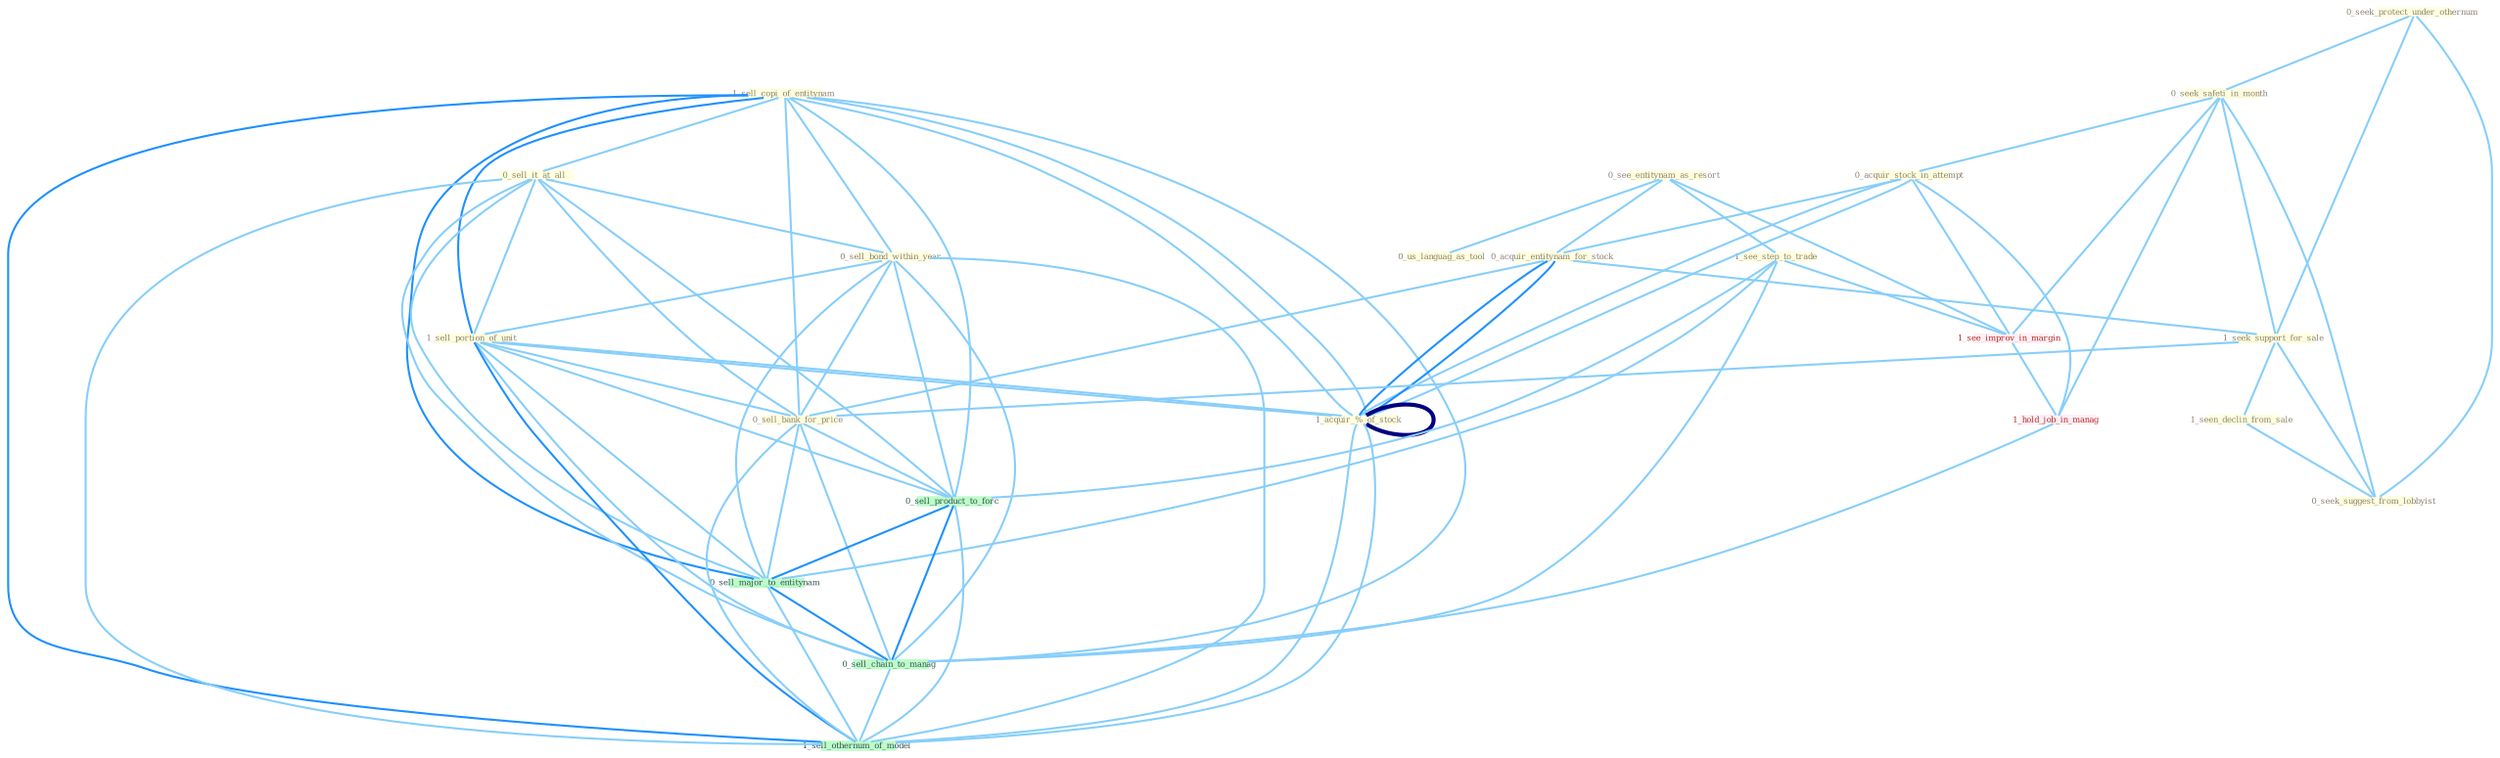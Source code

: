 Graph G{ 
    node
    [shape=polygon,style=filled,width=.5,height=.06,color="#BDFCC9",fixedsize=true,fontsize=4,
    fontcolor="#2f4f4f"];
    {node
    [color="#ffffe0", fontcolor="#8b7d6b"] "0_seek_protect_under_othernum " "0_see_entitynam_as_resort " "1_sell_copi_of_entitynam " "0_seek_safeti_in_month " "0_sell_it_at_all " "0_us_languag_as_tool " "0_acquir_stock_in_attempt " "0_sell_bond_within_year " "0_acquir_entitynam_for_stock " "1_seek_support_for_sale " "1_sell_portion_of_unit " "1_seen_declin_from_sale " "0_sell_bank_for_price " "1_acquir_%_of_stock " "0_seek_suggest_from_lobbyist " "1_see_step_to_trade "}
{node [color="#fff0f5", fontcolor="#b22222"] "1_see_improv_in_margin " "1_hold_job_in_manag "}
edge [color="#B0E2FF"];

	"0_seek_protect_under_othernum " -- "0_seek_safeti_in_month " [w="1", color="#87cefa" ];
	"0_seek_protect_under_othernum " -- "1_seek_support_for_sale " [w="1", color="#87cefa" ];
	"0_seek_protect_under_othernum " -- "0_seek_suggest_from_lobbyist " [w="1", color="#87cefa" ];
	"0_see_entitynam_as_resort " -- "0_us_languag_as_tool " [w="1", color="#87cefa" ];
	"0_see_entitynam_as_resort " -- "0_acquir_entitynam_for_stock " [w="1", color="#87cefa" ];
	"0_see_entitynam_as_resort " -- "1_see_step_to_trade " [w="1", color="#87cefa" ];
	"0_see_entitynam_as_resort " -- "1_see_improv_in_margin " [w="1", color="#87cefa" ];
	"1_sell_copi_of_entitynam " -- "0_sell_it_at_all " [w="1", color="#87cefa" ];
	"1_sell_copi_of_entitynam " -- "0_sell_bond_within_year " [w="1", color="#87cefa" ];
	"1_sell_copi_of_entitynam " -- "1_sell_portion_of_unit " [w="2", color="#1e90ff" , len=0.8];
	"1_sell_copi_of_entitynam " -- "0_sell_bank_for_price " [w="1", color="#87cefa" ];
	"1_sell_copi_of_entitynam " -- "1_acquir_%_of_stock " [w="1", color="#87cefa" ];
	"1_sell_copi_of_entitynam " -- "1_acquir_%_of_stock " [w="1", color="#87cefa" ];
	"1_sell_copi_of_entitynam " -- "0_sell_product_to_forc " [w="1", color="#87cefa" ];
	"1_sell_copi_of_entitynam " -- "0_sell_major_to_entitynam " [w="2", color="#1e90ff" , len=0.8];
	"1_sell_copi_of_entitynam " -- "0_sell_chain_to_manag " [w="1", color="#87cefa" ];
	"1_sell_copi_of_entitynam " -- "1_sell_othernum_of_model " [w="2", color="#1e90ff" , len=0.8];
	"0_seek_safeti_in_month " -- "0_acquir_stock_in_attempt " [w="1", color="#87cefa" ];
	"0_seek_safeti_in_month " -- "1_seek_support_for_sale " [w="1", color="#87cefa" ];
	"0_seek_safeti_in_month " -- "0_seek_suggest_from_lobbyist " [w="1", color="#87cefa" ];
	"0_seek_safeti_in_month " -- "1_see_improv_in_margin " [w="1", color="#87cefa" ];
	"0_seek_safeti_in_month " -- "1_hold_job_in_manag " [w="1", color="#87cefa" ];
	"0_sell_it_at_all " -- "0_sell_bond_within_year " [w="1", color="#87cefa" ];
	"0_sell_it_at_all " -- "1_sell_portion_of_unit " [w="1", color="#87cefa" ];
	"0_sell_it_at_all " -- "0_sell_bank_for_price " [w="1", color="#87cefa" ];
	"0_sell_it_at_all " -- "0_sell_product_to_forc " [w="1", color="#87cefa" ];
	"0_sell_it_at_all " -- "0_sell_major_to_entitynam " [w="1", color="#87cefa" ];
	"0_sell_it_at_all " -- "0_sell_chain_to_manag " [w="1", color="#87cefa" ];
	"0_sell_it_at_all " -- "1_sell_othernum_of_model " [w="1", color="#87cefa" ];
	"0_acquir_stock_in_attempt " -- "0_acquir_entitynam_for_stock " [w="1", color="#87cefa" ];
	"0_acquir_stock_in_attempt " -- "1_acquir_%_of_stock " [w="1", color="#87cefa" ];
	"0_acquir_stock_in_attempt " -- "1_see_improv_in_margin " [w="1", color="#87cefa" ];
	"0_acquir_stock_in_attempt " -- "1_acquir_%_of_stock " [w="1", color="#87cefa" ];
	"0_acquir_stock_in_attempt " -- "1_hold_job_in_manag " [w="1", color="#87cefa" ];
	"0_sell_bond_within_year " -- "1_sell_portion_of_unit " [w="1", color="#87cefa" ];
	"0_sell_bond_within_year " -- "0_sell_bank_for_price " [w="1", color="#87cefa" ];
	"0_sell_bond_within_year " -- "0_sell_product_to_forc " [w="1", color="#87cefa" ];
	"0_sell_bond_within_year " -- "0_sell_major_to_entitynam " [w="1", color="#87cefa" ];
	"0_sell_bond_within_year " -- "0_sell_chain_to_manag " [w="1", color="#87cefa" ];
	"0_sell_bond_within_year " -- "1_sell_othernum_of_model " [w="1", color="#87cefa" ];
	"0_acquir_entitynam_for_stock " -- "1_seek_support_for_sale " [w="1", color="#87cefa" ];
	"0_acquir_entitynam_for_stock " -- "0_sell_bank_for_price " [w="1", color="#87cefa" ];
	"0_acquir_entitynam_for_stock " -- "1_acquir_%_of_stock " [w="2", color="#1e90ff" , len=0.8];
	"0_acquir_entitynam_for_stock " -- "1_acquir_%_of_stock " [w="2", color="#1e90ff" , len=0.8];
	"1_seek_support_for_sale " -- "1_seen_declin_from_sale " [w="1", color="#87cefa" ];
	"1_seek_support_for_sale " -- "0_sell_bank_for_price " [w="1", color="#87cefa" ];
	"1_seek_support_for_sale " -- "0_seek_suggest_from_lobbyist " [w="1", color="#87cefa" ];
	"1_sell_portion_of_unit " -- "0_sell_bank_for_price " [w="1", color="#87cefa" ];
	"1_sell_portion_of_unit " -- "1_acquir_%_of_stock " [w="1", color="#87cefa" ];
	"1_sell_portion_of_unit " -- "1_acquir_%_of_stock " [w="1", color="#87cefa" ];
	"1_sell_portion_of_unit " -- "0_sell_product_to_forc " [w="1", color="#87cefa" ];
	"1_sell_portion_of_unit " -- "0_sell_major_to_entitynam " [w="1", color="#87cefa" ];
	"1_sell_portion_of_unit " -- "0_sell_chain_to_manag " [w="1", color="#87cefa" ];
	"1_sell_portion_of_unit " -- "1_sell_othernum_of_model " [w="2", color="#1e90ff" , len=0.8];
	"1_seen_declin_from_sale " -- "0_seek_suggest_from_lobbyist " [w="1", color="#87cefa" ];
	"0_sell_bank_for_price " -- "0_sell_product_to_forc " [w="1", color="#87cefa" ];
	"0_sell_bank_for_price " -- "0_sell_major_to_entitynam " [w="1", color="#87cefa" ];
	"0_sell_bank_for_price " -- "0_sell_chain_to_manag " [w="1", color="#87cefa" ];
	"0_sell_bank_for_price " -- "1_sell_othernum_of_model " [w="1", color="#87cefa" ];
	"1_acquir_%_of_stock " -- "1_acquir_%_of_stock " [w="4", style=bold, color="#000080", len=0.4];
	"1_acquir_%_of_stock " -- "1_sell_othernum_of_model " [w="1", color="#87cefa" ];
	"1_see_step_to_trade " -- "1_see_improv_in_margin " [w="1", color="#87cefa" ];
	"1_see_step_to_trade " -- "0_sell_product_to_forc " [w="1", color="#87cefa" ];
	"1_see_step_to_trade " -- "0_sell_major_to_entitynam " [w="1", color="#87cefa" ];
	"1_see_step_to_trade " -- "0_sell_chain_to_manag " [w="1", color="#87cefa" ];
	"1_see_improv_in_margin " -- "1_hold_job_in_manag " [w="1", color="#87cefa" ];
	"1_acquir_%_of_stock " -- "1_sell_othernum_of_model " [w="1", color="#87cefa" ];
	"1_hold_job_in_manag " -- "0_sell_chain_to_manag " [w="1", color="#87cefa" ];
	"0_sell_product_to_forc " -- "0_sell_major_to_entitynam " [w="2", color="#1e90ff" , len=0.8];
	"0_sell_product_to_forc " -- "0_sell_chain_to_manag " [w="2", color="#1e90ff" , len=0.8];
	"0_sell_product_to_forc " -- "1_sell_othernum_of_model " [w="1", color="#87cefa" ];
	"0_sell_major_to_entitynam " -- "0_sell_chain_to_manag " [w="2", color="#1e90ff" , len=0.8];
	"0_sell_major_to_entitynam " -- "1_sell_othernum_of_model " [w="1", color="#87cefa" ];
	"0_sell_chain_to_manag " -- "1_sell_othernum_of_model " [w="1", color="#87cefa" ];
}